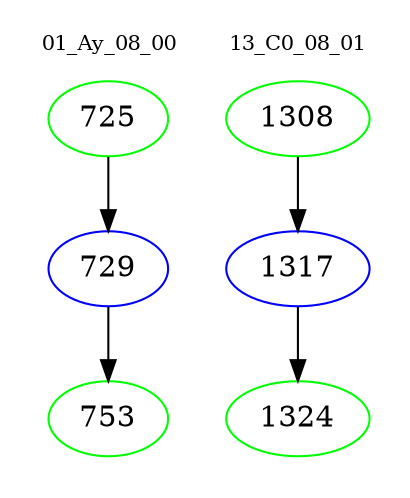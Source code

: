 digraph{
subgraph cluster_0 {
color = white
label = "01_Ay_08_00";
fontsize=10;
T0_725 [label="725", color="green"]
T0_725 -> T0_729 [color="black"]
T0_729 [label="729", color="blue"]
T0_729 -> T0_753 [color="black"]
T0_753 [label="753", color="green"]
}
subgraph cluster_1 {
color = white
label = "13_C0_08_01";
fontsize=10;
T1_1308 [label="1308", color="green"]
T1_1308 -> T1_1317 [color="black"]
T1_1317 [label="1317", color="blue"]
T1_1317 -> T1_1324 [color="black"]
T1_1324 [label="1324", color="green"]
}
}
